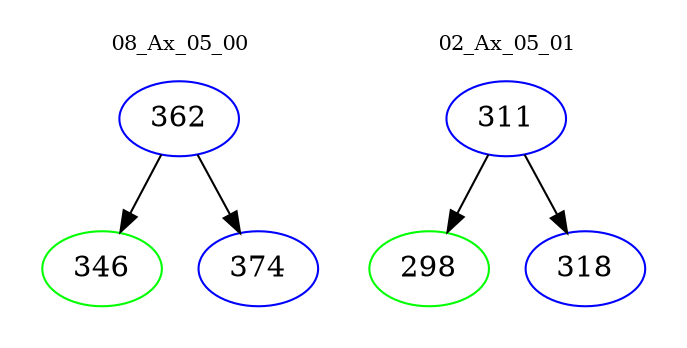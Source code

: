 digraph{
subgraph cluster_0 {
color = white
label = "08_Ax_05_00";
fontsize=10;
T0_362 [label="362", color="blue"]
T0_362 -> T0_346 [color="black"]
T0_346 [label="346", color="green"]
T0_362 -> T0_374 [color="black"]
T0_374 [label="374", color="blue"]
}
subgraph cluster_1 {
color = white
label = "02_Ax_05_01";
fontsize=10;
T1_311 [label="311", color="blue"]
T1_311 -> T1_298 [color="black"]
T1_298 [label="298", color="green"]
T1_311 -> T1_318 [color="black"]
T1_318 [label="318", color="blue"]
}
}
